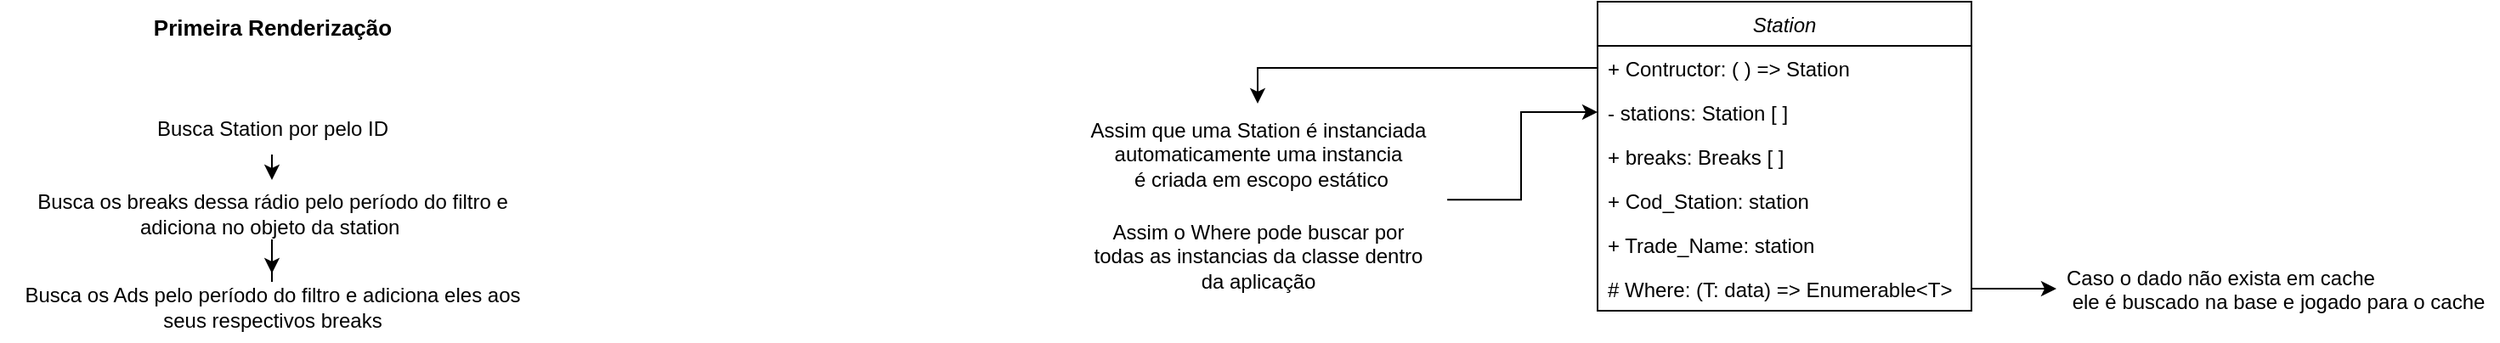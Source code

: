 <mxfile version="22.1.11" type="github">
  <diagram id="C5RBs43oDa-KdzZeNtuy" name="Page-1">
    <mxGraphModel dx="3580" dy="1026" grid="1" gridSize="10" guides="1" tooltips="1" connect="1" arrows="1" fold="1" page="1" pageScale="1" pageWidth="827" pageHeight="1169" math="0" shadow="0">
      <root>
        <mxCell id="WIyWlLk6GJQsqaUBKTNV-0" />
        <mxCell id="WIyWlLk6GJQsqaUBKTNV-1" parent="WIyWlLk6GJQsqaUBKTNV-0" />
        <mxCell id="zkfFHV4jXpPFQw0GAbJ--0" value="Station" style="swimlane;fontStyle=2;align=center;verticalAlign=top;childLayout=stackLayout;horizontal=1;startSize=26;horizontalStack=0;resizeParent=1;resizeLast=0;collapsible=1;marginBottom=0;rounded=0;shadow=0;strokeWidth=1;labelBackgroundColor=none;" parent="WIyWlLk6GJQsqaUBKTNV-1" vertex="1">
          <mxGeometry x="110" y="110" width="220" height="182" as="geometry">
            <mxRectangle x="230" y="140" width="160" height="26" as="alternateBounds" />
          </mxGeometry>
        </mxCell>
        <mxCell id="fMweDs3t_jhGKL-LH0K3-19" value="+ Contructor: ( ) =&gt; Station" style="text;align=left;verticalAlign=top;spacingLeft=4;spacingRight=4;overflow=hidden;rotatable=0;points=[[0,0.5],[1,0.5]];portConstraint=eastwest;labelBackgroundColor=none;" parent="zkfFHV4jXpPFQw0GAbJ--0" vertex="1">
          <mxGeometry y="26" width="220" height="26" as="geometry" />
        </mxCell>
        <mxCell id="zkfFHV4jXpPFQw0GAbJ--5" value="- stations: Station [ ]" style="text;align=left;verticalAlign=top;spacingLeft=4;spacingRight=4;overflow=hidden;rotatable=0;points=[[0,0.5],[1,0.5]];portConstraint=eastwest;labelBackgroundColor=none;" parent="zkfFHV4jXpPFQw0GAbJ--0" vertex="1">
          <mxGeometry y="52" width="220" height="26" as="geometry" />
        </mxCell>
        <mxCell id="fMweDs3t_jhGKL-LH0K3-15" value="+ breaks: Breaks [ ]" style="text;align=left;verticalAlign=top;spacingLeft=4;spacingRight=4;overflow=hidden;rotatable=0;points=[[0,0.5],[1,0.5]];portConstraint=eastwest;labelBackgroundColor=none;" parent="zkfFHV4jXpPFQw0GAbJ--0" vertex="1">
          <mxGeometry y="78" width="220" height="26" as="geometry" />
        </mxCell>
        <mxCell id="fMweDs3t_jhGKL-LH0K3-24" value="+ Cod_Station: station" style="text;align=left;verticalAlign=top;spacingLeft=4;spacingRight=4;overflow=hidden;rotatable=0;points=[[0,0.5],[1,0.5]];portConstraint=eastwest;labelBackgroundColor=none;" parent="zkfFHV4jXpPFQw0GAbJ--0" vertex="1">
          <mxGeometry y="104" width="220" height="26" as="geometry" />
        </mxCell>
        <mxCell id="fMweDs3t_jhGKL-LH0K3-25" value="+ Trade_Name: station" style="text;align=left;verticalAlign=top;spacingLeft=4;spacingRight=4;overflow=hidden;rotatable=0;points=[[0,0.5],[1,0.5]];portConstraint=eastwest;labelBackgroundColor=none;" parent="zkfFHV4jXpPFQw0GAbJ--0" vertex="1">
          <mxGeometry y="130" width="220" height="26" as="geometry" />
        </mxCell>
        <mxCell id="fMweDs3t_jhGKL-LH0K3-4" value="# Where: (T: data) =&gt; Enumerable&lt;T&gt;" style="text;align=left;verticalAlign=top;spacingLeft=4;spacingRight=4;overflow=hidden;rotatable=0;points=[[0,0.5],[1,0.5]];portConstraint=eastwest;labelBackgroundColor=none;" parent="zkfFHV4jXpPFQw0GAbJ--0" vertex="1">
          <mxGeometry y="156" width="220" height="26" as="geometry" />
        </mxCell>
        <mxCell id="fMweDs3t_jhGKL-LH0K3-22" style="edgeStyle=orthogonalEdgeStyle;rounded=0;orthogonalLoop=1;jettySize=auto;html=1;entryX=0;entryY=0.5;entryDx=0;entryDy=0;exitX=1.007;exitY=0.944;exitDx=0;exitDy=0;exitPerimeter=0;" parent="WIyWlLk6GJQsqaUBKTNV-1" source="fMweDs3t_jhGKL-LH0K3-21" target="zkfFHV4jXpPFQw0GAbJ--5" edge="1">
          <mxGeometry relative="1" as="geometry" />
        </mxCell>
        <mxCell id="fMweDs3t_jhGKL-LH0K3-21" value="Assim que uma Station é instanciada&lt;br&gt;automaticamente uma&amp;nbsp;instancia&lt;br&gt;&amp;nbsp;é criada em escopo estático" style="text;html=1;align=center;verticalAlign=middle;resizable=0;points=[];autosize=1;strokeColor=none;fillColor=none;" parent="WIyWlLk6GJQsqaUBKTNV-1" vertex="1">
          <mxGeometry x="-200" y="170" width="220" height="60" as="geometry" />
        </mxCell>
        <mxCell id="fMweDs3t_jhGKL-LH0K3-20" style="edgeStyle=orthogonalEdgeStyle;rounded=0;orthogonalLoop=1;jettySize=auto;html=1;" parent="WIyWlLk6GJQsqaUBKTNV-1" source="fMweDs3t_jhGKL-LH0K3-19" target="fMweDs3t_jhGKL-LH0K3-21" edge="1">
          <mxGeometry relative="1" as="geometry">
            <mxPoint x="-40" y="170" as="targetPoint" />
          </mxGeometry>
        </mxCell>
        <mxCell id="fMweDs3t_jhGKL-LH0K3-23" value="Assim o Where pode buscar por&lt;br&gt;todas as instancias da classe dentro&lt;br&gt;da aplicação" style="text;html=1;align=center;verticalAlign=middle;resizable=0;points=[];autosize=1;strokeColor=none;fillColor=none;" parent="WIyWlLk6GJQsqaUBKTNV-1" vertex="1">
          <mxGeometry x="-200" y="230" width="220" height="60" as="geometry" />
        </mxCell>
        <mxCell id="YzpSQ4dwVgvBKcLnN7GU-0" value="Primeira Renderização" style="text;html=1;align=center;verticalAlign=middle;resizable=0;points=[];autosize=1;strokeColor=none;fillColor=none;fontSize=13;fontStyle=1" vertex="1" parent="WIyWlLk6GJQsqaUBKTNV-1">
          <mxGeometry x="-750" y="110" width="160" height="30" as="geometry" />
        </mxCell>
        <mxCell id="YzpSQ4dwVgvBKcLnN7GU-20" style="edgeStyle=none;rounded=0;orthogonalLoop=1;jettySize=auto;html=1;" edge="1" parent="WIyWlLk6GJQsqaUBKTNV-1" source="YzpSQ4dwVgvBKcLnN7GU-9" target="YzpSQ4dwVgvBKcLnN7GU-16">
          <mxGeometry relative="1" as="geometry" />
        </mxCell>
        <mxCell id="YzpSQ4dwVgvBKcLnN7GU-9" value="Busca Station por pelo ID" style="text;html=1;align=center;verticalAlign=middle;resizable=0;points=[];autosize=1;strokeColor=none;fillColor=none;fontSize=12;fontStyle=0" vertex="1" parent="WIyWlLk6GJQsqaUBKTNV-1">
          <mxGeometry x="-750" y="170" width="160" height="30" as="geometry" />
        </mxCell>
        <mxCell id="YzpSQ4dwVgvBKcLnN7GU-18" value="" style="edgeStyle=orthogonalEdgeStyle;rounded=0;orthogonalLoop=1;jettySize=auto;html=1;" edge="1" parent="WIyWlLk6GJQsqaUBKTNV-1" source="YzpSQ4dwVgvBKcLnN7GU-16" target="YzpSQ4dwVgvBKcLnN7GU-17">
          <mxGeometry relative="1" as="geometry" />
        </mxCell>
        <mxCell id="YzpSQ4dwVgvBKcLnN7GU-16" value="Busca os breaks dessa rádio pelo período do filtro e&lt;br&gt;adiciona no objeto da station&amp;nbsp;" style="text;html=1;align=center;verticalAlign=middle;resizable=0;points=[];autosize=1;strokeColor=none;fillColor=none;fontSize=12;fontStyle=0" vertex="1" parent="WIyWlLk6GJQsqaUBKTNV-1">
          <mxGeometry x="-820" y="215" width="300" height="40" as="geometry" />
        </mxCell>
        <mxCell id="YzpSQ4dwVgvBKcLnN7GU-17" value="Busca os Ads pelo período do filtro e adiciona eles aos&lt;br&gt;seus respectivos breaks" style="text;html=1;align=center;verticalAlign=middle;resizable=0;points=[];autosize=1;strokeColor=none;fillColor=none;fontSize=12;fontStyle=0" vertex="1" parent="WIyWlLk6GJQsqaUBKTNV-1">
          <mxGeometry x="-830" y="270" width="320" height="40" as="geometry" />
        </mxCell>
        <mxCell id="YzpSQ4dwVgvBKcLnN7GU-22" value="Caso o dado não exista em cache&#xa; ele é buscado na base e jogado para o cache" style="text;align=left;verticalAlign=top;spacingLeft=4;spacingRight=4;overflow=hidden;rotatable=0;points=[[0,0.5],[1,0.5]];portConstraint=eastwest;labelBackgroundColor=none;" vertex="1" parent="WIyWlLk6GJQsqaUBKTNV-1">
          <mxGeometry x="380" y="259" width="260" height="40" as="geometry" />
        </mxCell>
        <mxCell id="YzpSQ4dwVgvBKcLnN7GU-23" style="edgeStyle=none;rounded=0;orthogonalLoop=1;jettySize=auto;html=1;" edge="1" parent="WIyWlLk6GJQsqaUBKTNV-1" source="fMweDs3t_jhGKL-LH0K3-4" target="YzpSQ4dwVgvBKcLnN7GU-22">
          <mxGeometry relative="1" as="geometry" />
        </mxCell>
      </root>
    </mxGraphModel>
  </diagram>
</mxfile>
